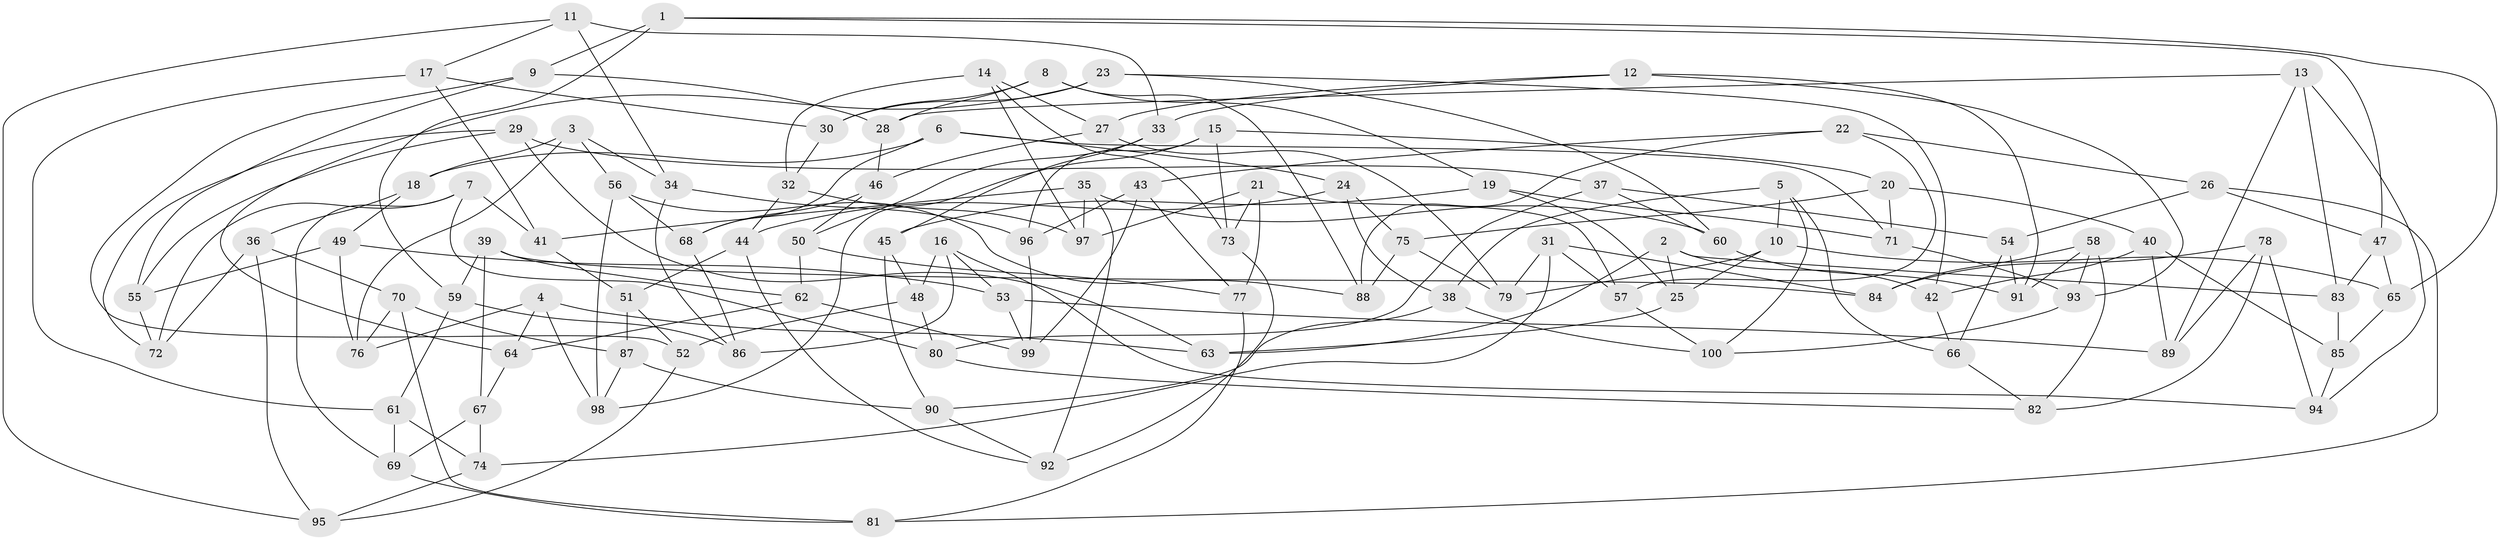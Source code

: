 // Generated by graph-tools (version 1.1) at 2025/11/02/21/25 10:11:16]
// undirected, 100 vertices, 200 edges
graph export_dot {
graph [start="1"]
  node [color=gray90,style=filled];
  1;
  2;
  3;
  4;
  5;
  6;
  7;
  8;
  9;
  10;
  11;
  12;
  13;
  14;
  15;
  16;
  17;
  18;
  19;
  20;
  21;
  22;
  23;
  24;
  25;
  26;
  27;
  28;
  29;
  30;
  31;
  32;
  33;
  34;
  35;
  36;
  37;
  38;
  39;
  40;
  41;
  42;
  43;
  44;
  45;
  46;
  47;
  48;
  49;
  50;
  51;
  52;
  53;
  54;
  55;
  56;
  57;
  58;
  59;
  60;
  61;
  62;
  63;
  64;
  65;
  66;
  67;
  68;
  69;
  70;
  71;
  72;
  73;
  74;
  75;
  76;
  77;
  78;
  79;
  80;
  81;
  82;
  83;
  84;
  85;
  86;
  87;
  88;
  89;
  90;
  91;
  92;
  93;
  94;
  95;
  96;
  97;
  98;
  99;
  100;
  1 -- 59;
  1 -- 65;
  1 -- 47;
  1 -- 9;
  2 -- 42;
  2 -- 25;
  2 -- 83;
  2 -- 63;
  3 -- 76;
  3 -- 18;
  3 -- 56;
  3 -- 34;
  4 -- 63;
  4 -- 98;
  4 -- 76;
  4 -- 64;
  5 -- 10;
  5 -- 66;
  5 -- 100;
  5 -- 38;
  6 -- 71;
  6 -- 18;
  6 -- 24;
  6 -- 68;
  7 -- 69;
  7 -- 72;
  7 -- 80;
  7 -- 41;
  8 -- 30;
  8 -- 28;
  8 -- 88;
  8 -- 19;
  9 -- 28;
  9 -- 52;
  9 -- 55;
  10 -- 65;
  10 -- 25;
  10 -- 79;
  11 -- 33;
  11 -- 17;
  11 -- 34;
  11 -- 95;
  12 -- 27;
  12 -- 91;
  12 -- 93;
  12 -- 33;
  13 -- 83;
  13 -- 94;
  13 -- 89;
  13 -- 28;
  14 -- 32;
  14 -- 27;
  14 -- 97;
  14 -- 73;
  15 -- 98;
  15 -- 96;
  15 -- 20;
  15 -- 73;
  16 -- 94;
  16 -- 53;
  16 -- 86;
  16 -- 48;
  17 -- 30;
  17 -- 61;
  17 -- 41;
  18 -- 49;
  18 -- 36;
  19 -- 71;
  19 -- 25;
  19 -- 45;
  20 -- 40;
  20 -- 71;
  20 -- 75;
  21 -- 97;
  21 -- 73;
  21 -- 77;
  21 -- 57;
  22 -- 26;
  22 -- 43;
  22 -- 88;
  22 -- 57;
  23 -- 30;
  23 -- 42;
  23 -- 60;
  23 -- 64;
  24 -- 75;
  24 -- 38;
  24 -- 44;
  25 -- 63;
  26 -- 54;
  26 -- 81;
  26 -- 47;
  27 -- 46;
  27 -- 79;
  28 -- 46;
  29 -- 63;
  29 -- 72;
  29 -- 37;
  29 -- 55;
  30 -- 32;
  31 -- 57;
  31 -- 84;
  31 -- 79;
  31 -- 74;
  32 -- 44;
  32 -- 97;
  33 -- 45;
  33 -- 50;
  34 -- 86;
  34 -- 96;
  35 -- 97;
  35 -- 60;
  35 -- 41;
  35 -- 92;
  36 -- 95;
  36 -- 70;
  36 -- 72;
  37 -- 60;
  37 -- 80;
  37 -- 54;
  38 -- 100;
  38 -- 90;
  39 -- 84;
  39 -- 62;
  39 -- 67;
  39 -- 59;
  40 -- 89;
  40 -- 85;
  40 -- 42;
  41 -- 51;
  42 -- 66;
  43 -- 96;
  43 -- 99;
  43 -- 77;
  44 -- 51;
  44 -- 92;
  45 -- 90;
  45 -- 48;
  46 -- 68;
  46 -- 50;
  47 -- 65;
  47 -- 83;
  48 -- 80;
  48 -- 52;
  49 -- 76;
  49 -- 53;
  49 -- 55;
  50 -- 77;
  50 -- 62;
  51 -- 52;
  51 -- 87;
  52 -- 95;
  53 -- 99;
  53 -- 89;
  54 -- 66;
  54 -- 91;
  55 -- 72;
  56 -- 68;
  56 -- 98;
  56 -- 88;
  57 -- 100;
  58 -- 82;
  58 -- 93;
  58 -- 84;
  58 -- 91;
  59 -- 86;
  59 -- 61;
  60 -- 91;
  61 -- 69;
  61 -- 74;
  62 -- 64;
  62 -- 99;
  64 -- 67;
  65 -- 85;
  66 -- 82;
  67 -- 69;
  67 -- 74;
  68 -- 86;
  69 -- 81;
  70 -- 81;
  70 -- 87;
  70 -- 76;
  71 -- 93;
  73 -- 92;
  74 -- 95;
  75 -- 88;
  75 -- 79;
  77 -- 81;
  78 -- 82;
  78 -- 94;
  78 -- 89;
  78 -- 84;
  80 -- 82;
  83 -- 85;
  85 -- 94;
  87 -- 98;
  87 -- 90;
  90 -- 92;
  93 -- 100;
  96 -- 99;
}
